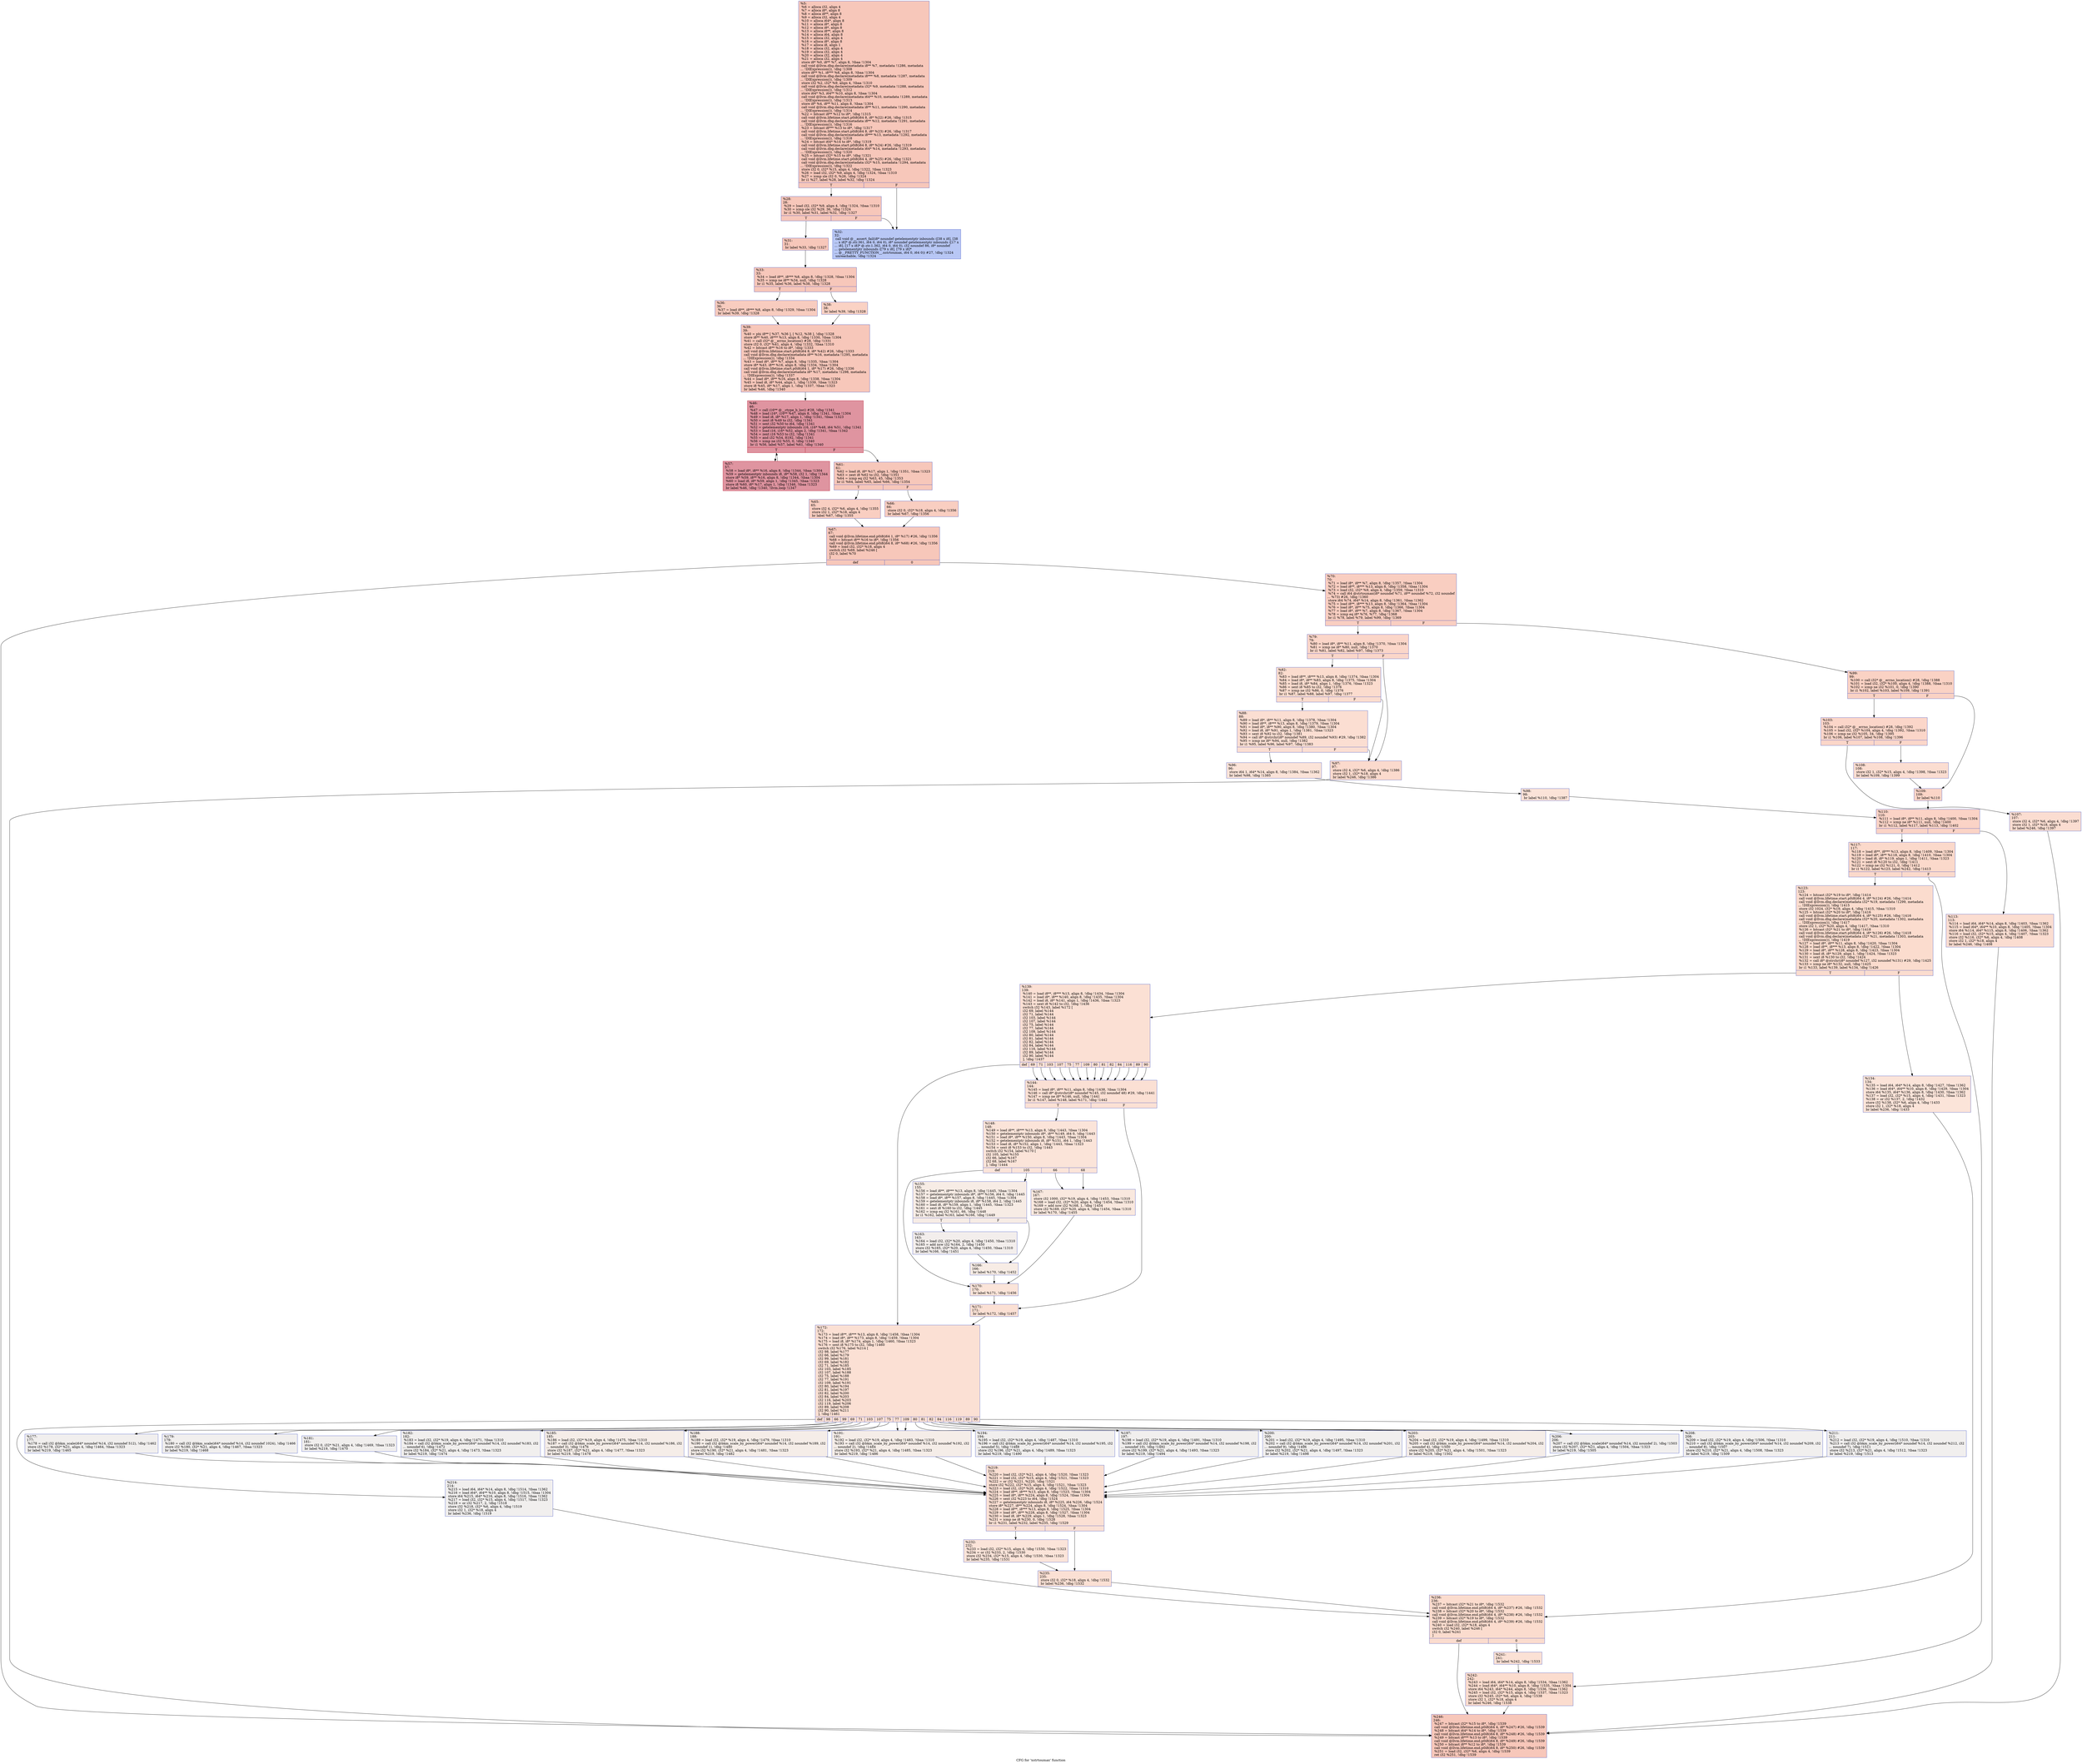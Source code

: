 digraph "CFG for 'xstrtoumax' function" {
	label="CFG for 'xstrtoumax' function";

	Node0x2744ed0 [shape=record,color="#3d50c3ff", style=filled, fillcolor="#ec7f6370",label="{%5:\l  %6 = alloca i32, align 4\l  %7 = alloca i8*, align 8\l  %8 = alloca i8**, align 8\l  %9 = alloca i32, align 4\l  %10 = alloca i64*, align 8\l  %11 = alloca i8*, align 8\l  %12 = alloca i8*, align 8\l  %13 = alloca i8**, align 8\l  %14 = alloca i64, align 8\l  %15 = alloca i32, align 4\l  %16 = alloca i8*, align 8\l  %17 = alloca i8, align 1\l  %18 = alloca i32, align 4\l  %19 = alloca i32, align 4\l  %20 = alloca i32, align 4\l  %21 = alloca i32, align 4\l  store i8* %0, i8** %7, align 8, !tbaa !1304\l  call void @llvm.dbg.declare(metadata i8** %7, metadata !1286, metadata\l... !DIExpression()), !dbg !1308\l  store i8** %1, i8*** %8, align 8, !tbaa !1304\l  call void @llvm.dbg.declare(metadata i8*** %8, metadata !1287, metadata\l... !DIExpression()), !dbg !1309\l  store i32 %2, i32* %9, align 4, !tbaa !1310\l  call void @llvm.dbg.declare(metadata i32* %9, metadata !1288, metadata\l... !DIExpression()), !dbg !1312\l  store i64* %3, i64** %10, align 8, !tbaa !1304\l  call void @llvm.dbg.declare(metadata i64** %10, metadata !1289, metadata\l... !DIExpression()), !dbg !1313\l  store i8* %4, i8** %11, align 8, !tbaa !1304\l  call void @llvm.dbg.declare(metadata i8** %11, metadata !1290, metadata\l... !DIExpression()), !dbg !1314\l  %22 = bitcast i8** %12 to i8*, !dbg !1315\l  call void @llvm.lifetime.start.p0i8(i64 8, i8* %22) #26, !dbg !1315\l  call void @llvm.dbg.declare(metadata i8** %12, metadata !1291, metadata\l... !DIExpression()), !dbg !1316\l  %23 = bitcast i8*** %13 to i8*, !dbg !1317\l  call void @llvm.lifetime.start.p0i8(i64 8, i8* %23) #26, !dbg !1317\l  call void @llvm.dbg.declare(metadata i8*** %13, metadata !1292, metadata\l... !DIExpression()), !dbg !1318\l  %24 = bitcast i64* %14 to i8*, !dbg !1319\l  call void @llvm.lifetime.start.p0i8(i64 8, i8* %24) #26, !dbg !1319\l  call void @llvm.dbg.declare(metadata i64* %14, metadata !1293, metadata\l... !DIExpression()), !dbg !1320\l  %25 = bitcast i32* %15 to i8*, !dbg !1321\l  call void @llvm.lifetime.start.p0i8(i64 4, i8* %25) #26, !dbg !1321\l  call void @llvm.dbg.declare(metadata i32* %15, metadata !1294, metadata\l... !DIExpression()), !dbg !1322\l  store i32 0, i32* %15, align 4, !dbg !1322, !tbaa !1323\l  %26 = load i32, i32* %9, align 4, !dbg !1324, !tbaa !1310\l  %27 = icmp sle i32 0, %26, !dbg !1324\l  br i1 %27, label %28, label %32, !dbg !1324\l|{<s0>T|<s1>F}}"];
	Node0x2744ed0:s0 -> Node0x2746ce0;
	Node0x2744ed0:s1 -> Node0x2746d80;
	Node0x2746ce0 [shape=record,color="#3d50c3ff", style=filled, fillcolor="#ec7f6370",label="{%28:\l28:                                               \l  %29 = load i32, i32* %9, align 4, !dbg !1324, !tbaa !1310\l  %30 = icmp sle i32 %29, 36, !dbg !1324\l  br i1 %30, label %31, label %32, !dbg !1327\l|{<s0>T|<s1>F}}"];
	Node0x2746ce0:s0 -> Node0x2746d30;
	Node0x2746ce0:s1 -> Node0x2746d80;
	Node0x2746d30 [shape=record,color="#3d50c3ff", style=filled, fillcolor="#ec7f6370",label="{%31:\l31:                                               \l  br label %33, !dbg !1327\l}"];
	Node0x2746d30 -> Node0x2746dd0;
	Node0x2746d80 [shape=record,color="#3d50c3ff", style=filled, fillcolor="#5f7fe870",label="{%32:\l32:                                               \l  call void @__assert_fail(i8* noundef getelementptr inbounds ([38 x i8], [38\l... x i8]* @.str.361, i64 0, i64 0), i8* noundef getelementptr inbounds ([17 x\l... i8], [17 x i8]* @.str.1.362, i64 0, i64 0), i32 noundef 86, i8* noundef\l... getelementptr inbounds ([79 x i8], [79 x i8]*\l... @__PRETTY_FUNCTION__.xstrtoumax, i64 0, i64 0)) #27, !dbg !1324\l  unreachable, !dbg !1324\l}"];
	Node0x2746dd0 [shape=record,color="#3d50c3ff", style=filled, fillcolor="#ec7f6370",label="{%33:\l33:                                               \l  %34 = load i8**, i8*** %8, align 8, !dbg !1328, !tbaa !1304\l  %35 = icmp ne i8** %34, null, !dbg !1328\l  br i1 %35, label %36, label %38, !dbg !1328\l|{<s0>T|<s1>F}}"];
	Node0x2746dd0:s0 -> Node0x2746e20;
	Node0x2746dd0:s1 -> Node0x2746e70;
	Node0x2746e20 [shape=record,color="#3d50c3ff", style=filled, fillcolor="#f08b6e70",label="{%36:\l36:                                               \l  %37 = load i8**, i8*** %8, align 8, !dbg !1329, !tbaa !1304\l  br label %39, !dbg !1328\l}"];
	Node0x2746e20 -> Node0x2746ec0;
	Node0x2746e70 [shape=record,color="#3d50c3ff", style=filled, fillcolor="#f4987a70",label="{%38:\l38:                                               \l  br label %39, !dbg !1328\l}"];
	Node0x2746e70 -> Node0x2746ec0;
	Node0x2746ec0 [shape=record,color="#3d50c3ff", style=filled, fillcolor="#ec7f6370",label="{%39:\l39:                                               \l  %40 = phi i8** [ %37, %36 ], [ %12, %38 ], !dbg !1328\l  store i8** %40, i8*** %13, align 8, !dbg !1330, !tbaa !1304\l  %41 = call i32* @__errno_location() #28, !dbg !1331\l  store i32 0, i32* %41, align 4, !dbg !1332, !tbaa !1310\l  %42 = bitcast i8** %16 to i8*, !dbg !1333\l  call void @llvm.lifetime.start.p0i8(i64 8, i8* %42) #26, !dbg !1333\l  call void @llvm.dbg.declare(metadata i8** %16, metadata !1295, metadata\l... !DIExpression()), !dbg !1334\l  %43 = load i8*, i8** %7, align 8, !dbg !1335, !tbaa !1304\l  store i8* %43, i8** %16, align 8, !dbg !1334, !tbaa !1304\l  call void @llvm.lifetime.start.p0i8(i64 1, i8* %17) #26, !dbg !1336\l  call void @llvm.dbg.declare(metadata i8* %17, metadata !1298, metadata\l... !DIExpression()), !dbg !1337\l  %44 = load i8*, i8** %16, align 8, !dbg !1338, !tbaa !1304\l  %45 = load i8, i8* %44, align 1, !dbg !1339, !tbaa !1323\l  store i8 %45, i8* %17, align 1, !dbg !1337, !tbaa !1323\l  br label %46, !dbg !1340\l}"];
	Node0x2746ec0 -> Node0x2746f10;
	Node0x2746f10 [shape=record,color="#b70d28ff", style=filled, fillcolor="#b70d2870",label="{%46:\l46:                                               \l  %47 = call i16** @__ctype_b_loc() #28, !dbg !1341\l  %48 = load i16*, i16** %47, align 8, !dbg !1341, !tbaa !1304\l  %49 = load i8, i8* %17, align 1, !dbg !1341, !tbaa !1323\l  %50 = zext i8 %49 to i32, !dbg !1341\l  %51 = sext i32 %50 to i64, !dbg !1341\l  %52 = getelementptr inbounds i16, i16* %48, i64 %51, !dbg !1341\l  %53 = load i16, i16* %52, align 2, !dbg !1341, !tbaa !1342\l  %54 = zext i16 %53 to i32, !dbg !1341\l  %55 = and i32 %54, 8192, !dbg !1341\l  %56 = icmp ne i32 %55, 0, !dbg !1340\l  br i1 %56, label %57, label %61, !dbg !1340\l|{<s0>T|<s1>F}}"];
	Node0x2746f10:s0 -> Node0x2746f60;
	Node0x2746f10:s1 -> Node0x2746fb0;
	Node0x2746f60 [shape=record,color="#b70d28ff", style=filled, fillcolor="#b70d2870",label="{%57:\l57:                                               \l  %58 = load i8*, i8** %16, align 8, !dbg !1344, !tbaa !1304\l  %59 = getelementptr inbounds i8, i8* %58, i32 1, !dbg !1344\l  store i8* %59, i8** %16, align 8, !dbg !1344, !tbaa !1304\l  %60 = load i8, i8* %59, align 1, !dbg !1345, !tbaa !1323\l  store i8 %60, i8* %17, align 1, !dbg !1346, !tbaa !1323\l  br label %46, !dbg !1340, !llvm.loop !1347\l}"];
	Node0x2746f60 -> Node0x2746f10;
	Node0x2746fb0 [shape=record,color="#3d50c3ff", style=filled, fillcolor="#ec7f6370",label="{%61:\l61:                                               \l  %62 = load i8, i8* %17, align 1, !dbg !1351, !tbaa !1323\l  %63 = zext i8 %62 to i32, !dbg !1351\l  %64 = icmp eq i32 %63, 45, !dbg !1353\l  br i1 %64, label %65, label %66, !dbg !1354\l|{<s0>T|<s1>F}}"];
	Node0x2746fb0:s0 -> Node0x2747000;
	Node0x2746fb0:s1 -> Node0x2747050;
	Node0x2747000 [shape=record,color="#3d50c3ff", style=filled, fillcolor="#f2907270",label="{%65:\l65:                                               \l  store i32 4, i32* %6, align 4, !dbg !1355\l  store i32 1, i32* %18, align 4\l  br label %67, !dbg !1355\l}"];
	Node0x2747000 -> Node0x27470a0;
	Node0x2747050 [shape=record,color="#3d50c3ff", style=filled, fillcolor="#f2907270",label="{%66:\l66:                                               \l  store i32 0, i32* %18, align 4, !dbg !1356\l  br label %67, !dbg !1356\l}"];
	Node0x2747050 -> Node0x27470a0;
	Node0x27470a0 [shape=record,color="#3d50c3ff", style=filled, fillcolor="#ec7f6370",label="{%67:\l67:                                               \l  call void @llvm.lifetime.end.p0i8(i64 1, i8* %17) #26, !dbg !1356\l  %68 = bitcast i8** %16 to i8*, !dbg !1356\l  call void @llvm.lifetime.end.p0i8(i64 8, i8* %68) #26, !dbg !1356\l  %69 = load i32, i32* %18, align 4\l  switch i32 %69, label %246 [\l    i32 0, label %70\l  ]\l|{<s0>def|<s1>0}}"];
	Node0x27470a0:s0 -> Node0x2747ff0;
	Node0x27470a0:s1 -> Node0x27470f0;
	Node0x27470f0 [shape=record,color="#3d50c3ff", style=filled, fillcolor="#f2907270",label="{%70:\l70:                                               \l  %71 = load i8*, i8** %7, align 8, !dbg !1357, !tbaa !1304\l  %72 = load i8**, i8*** %13, align 8, !dbg !1358, !tbaa !1304\l  %73 = load i32, i32* %9, align 4, !dbg !1359, !tbaa !1310\l  %74 = call i64 @strtoumax(i8* noundef %71, i8** noundef %72, i32 noundef\l... %73) #26, !dbg !1360\l  store i64 %74, i64* %14, align 8, !dbg !1361, !tbaa !1362\l  %75 = load i8**, i8*** %13, align 8, !dbg !1364, !tbaa !1304\l  %76 = load i8*, i8** %75, align 8, !dbg !1366, !tbaa !1304\l  %77 = load i8*, i8** %7, align 8, !dbg !1367, !tbaa !1304\l  %78 = icmp eq i8* %76, %77, !dbg !1368\l  br i1 %78, label %79, label %99, !dbg !1369\l|{<s0>T|<s1>F}}"];
	Node0x27470f0:s0 -> Node0x2747140;
	Node0x27470f0:s1 -> Node0x2747320;
	Node0x2747140 [shape=record,color="#3d50c3ff", style=filled, fillcolor="#f6a38570",label="{%79:\l79:                                               \l  %80 = load i8*, i8** %11, align 8, !dbg !1370, !tbaa !1304\l  %81 = icmp ne i8* %80, null, !dbg !1370\l  br i1 %81, label %82, label %97, !dbg !1373\l|{<s0>T|<s1>F}}"];
	Node0x2747140:s0 -> Node0x2747190;
	Node0x2747140:s1 -> Node0x2747280;
	Node0x2747190 [shape=record,color="#3d50c3ff", style=filled, fillcolor="#f7af9170",label="{%82:\l82:                                               \l  %83 = load i8**, i8*** %13, align 8, !dbg !1374, !tbaa !1304\l  %84 = load i8*, i8** %83, align 8, !dbg !1375, !tbaa !1304\l  %85 = load i8, i8* %84, align 1, !dbg !1376, !tbaa !1323\l  %86 = sext i8 %85 to i32, !dbg !1376\l  %87 = icmp ne i32 %86, 0, !dbg !1376\l  br i1 %87, label %88, label %97, !dbg !1377\l|{<s0>T|<s1>F}}"];
	Node0x2747190:s0 -> Node0x27471e0;
	Node0x2747190:s1 -> Node0x2747280;
	Node0x27471e0 [shape=record,color="#3d50c3ff", style=filled, fillcolor="#f7b59970",label="{%88:\l88:                                               \l  %89 = load i8*, i8** %11, align 8, !dbg !1378, !tbaa !1304\l  %90 = load i8**, i8*** %13, align 8, !dbg !1379, !tbaa !1304\l  %91 = load i8*, i8** %90, align 8, !dbg !1380, !tbaa !1304\l  %92 = load i8, i8* %91, align 1, !dbg !1381, !tbaa !1323\l  %93 = sext i8 %92 to i32, !dbg !1381\l  %94 = call i8* @strchr(i8* noundef %89, i32 noundef %93) #29, !dbg !1382\l  %95 = icmp ne i8* %94, null, !dbg !1382\l  br i1 %95, label %96, label %97, !dbg !1383\l|{<s0>T|<s1>F}}"];
	Node0x27471e0:s0 -> Node0x2747230;
	Node0x27471e0:s1 -> Node0x2747280;
	Node0x2747230 [shape=record,color="#3d50c3ff", style=filled, fillcolor="#f6bfa670",label="{%96:\l96:                                               \l  store i64 1, i64* %14, align 8, !dbg !1384, !tbaa !1362\l  br label %98, !dbg !1385\l}"];
	Node0x2747230 -> Node0x27472d0;
	Node0x2747280 [shape=record,color="#3d50c3ff", style=filled, fillcolor="#f7ac8e70",label="{%97:\l97:                                               \l  store i32 4, i32* %6, align 4, !dbg !1386\l  store i32 1, i32* %18, align 4\l  br label %246, !dbg !1386\l}"];
	Node0x2747280 -> Node0x2747ff0;
	Node0x27472d0 [shape=record,color="#3d50c3ff", style=filled, fillcolor="#f6bfa670",label="{%98:\l98:                                               \l  br label %110, !dbg !1387\l}"];
	Node0x27472d0 -> Node0x27474b0;
	Node0x2747320 [shape=record,color="#3d50c3ff", style=filled, fillcolor="#f4987a70",label="{%99:\l99:                                               \l  %100 = call i32* @__errno_location() #28, !dbg !1388\l  %101 = load i32, i32* %100, align 4, !dbg !1388, !tbaa !1310\l  %102 = icmp ne i32 %101, 0, !dbg !1390\l  br i1 %102, label %103, label %109, !dbg !1391\l|{<s0>T|<s1>F}}"];
	Node0x2747320:s0 -> Node0x2747370;
	Node0x2747320:s1 -> Node0x2747460;
	Node0x2747370 [shape=record,color="#3d50c3ff", style=filled, fillcolor="#f6a38570",label="{%103:\l103:                                              \l  %104 = call i32* @__errno_location() #28, !dbg !1392\l  %105 = load i32, i32* %104, align 4, !dbg !1392, !tbaa !1310\l  %106 = icmp ne i32 %105, 34, !dbg !1395\l  br i1 %106, label %107, label %108, !dbg !1396\l|{<s0>T|<s1>F}}"];
	Node0x2747370:s0 -> Node0x27473c0;
	Node0x2747370:s1 -> Node0x2747410;
	Node0x27473c0 [shape=record,color="#3d50c3ff", style=filled, fillcolor="#f7b39670",label="{%107:\l107:                                              \l  store i32 4, i32* %6, align 4, !dbg !1397\l  store i32 1, i32* %18, align 4\l  br label %246, !dbg !1397\l}"];
	Node0x27473c0 -> Node0x2747ff0;
	Node0x2747410 [shape=record,color="#3d50c3ff", style=filled, fillcolor="#f7b39670",label="{%108:\l108:                                              \l  store i32 1, i32* %15, align 4, !dbg !1398, !tbaa !1323\l  br label %109, !dbg !1399\l}"];
	Node0x2747410 -> Node0x2747460;
	Node0x2747460 [shape=record,color="#3d50c3ff", style=filled, fillcolor="#f5a08170",label="{%109:\l109:                                              \l  br label %110\l}"];
	Node0x2747460 -> Node0x27474b0;
	Node0x27474b0 [shape=record,color="#3d50c3ff", style=filled, fillcolor="#f59c7d70",label="{%110:\l110:                                              \l  %111 = load i8*, i8** %11, align 8, !dbg !1400, !tbaa !1304\l  %112 = icmp ne i8* %111, null, !dbg !1400\l  br i1 %112, label %117, label %113, !dbg !1402\l|{<s0>T|<s1>F}}"];
	Node0x27474b0:s0 -> Node0x2747550;
	Node0x27474b0:s1 -> Node0x2747500;
	Node0x2747500 [shape=record,color="#3d50c3ff", style=filled, fillcolor="#f7b39670",label="{%113:\l113:                                              \l  %114 = load i64, i64* %14, align 8, !dbg !1403, !tbaa !1362\l  %115 = load i64*, i64** %10, align 8, !dbg !1405, !tbaa !1304\l  store i64 %114, i64* %115, align 8, !dbg !1406, !tbaa !1362\l  %116 = load i32, i32* %15, align 4, !dbg !1407, !tbaa !1323\l  store i32 %116, i32* %6, align 4, !dbg !1408\l  store i32 1, i32* %18, align 4\l  br label %246, !dbg !1408\l}"];
	Node0x2747500 -> Node0x2747ff0;
	Node0x2747550 [shape=record,color="#3d50c3ff", style=filled, fillcolor="#f7a88970",label="{%117:\l117:                                              \l  %118 = load i8**, i8*** %13, align 8, !dbg !1409, !tbaa !1304\l  %119 = load i8*, i8** %118, align 8, !dbg !1410, !tbaa !1304\l  %120 = load i8, i8* %119, align 1, !dbg !1411, !tbaa !1323\l  %121 = sext i8 %120 to i32, !dbg !1411\l  %122 = icmp ne i32 %121, 0, !dbg !1412\l  br i1 %122, label %123, label %242, !dbg !1413\l|{<s0>T|<s1>F}}"];
	Node0x2747550:s0 -> Node0x27475a0;
	Node0x2747550:s1 -> Node0x2747fa0;
	Node0x27475a0 [shape=record,color="#3d50c3ff", style=filled, fillcolor="#f7af9170",label="{%123:\l123:                                              \l  %124 = bitcast i32* %19 to i8*, !dbg !1414\l  call void @llvm.lifetime.start.p0i8(i64 4, i8* %124) #26, !dbg !1414\l  call void @llvm.dbg.declare(metadata i32* %19, metadata !1299, metadata\l... !DIExpression()), !dbg !1415\l  store i32 1024, i32* %19, align 4, !dbg !1415, !tbaa !1310\l  %125 = bitcast i32* %20 to i8*, !dbg !1416\l  call void @llvm.lifetime.start.p0i8(i64 4, i8* %125) #26, !dbg !1416\l  call void @llvm.dbg.declare(metadata i32* %20, metadata !1302, metadata\l... !DIExpression()), !dbg !1417\l  store i32 1, i32* %20, align 4, !dbg !1417, !tbaa !1310\l  %126 = bitcast i32* %21 to i8*, !dbg !1418\l  call void @llvm.lifetime.start.p0i8(i64 4, i8* %126) #26, !dbg !1418\l  call void @llvm.dbg.declare(metadata i32* %21, metadata !1303, metadata\l... !DIExpression()), !dbg !1419\l  %127 = load i8*, i8** %11, align 8, !dbg !1420, !tbaa !1304\l  %128 = load i8**, i8*** %13, align 8, !dbg !1422, !tbaa !1304\l  %129 = load i8*, i8** %128, align 8, !dbg !1423, !tbaa !1304\l  %130 = load i8, i8* %129, align 1, !dbg !1424, !tbaa !1323\l  %131 = sext i8 %130 to i32, !dbg !1424\l  %132 = call i8* @strchr(i8* noundef %127, i32 noundef %131) #29, !dbg !1425\l  %133 = icmp ne i8* %132, null, !dbg !1425\l  br i1 %133, label %139, label %134, !dbg !1426\l|{<s0>T|<s1>F}}"];
	Node0x27475a0:s0 -> Node0x2747640;
	Node0x27475a0:s1 -> Node0x27475f0;
	Node0x27475f0 [shape=record,color="#3d50c3ff", style=filled, fillcolor="#f5c1a970",label="{%134:\l134:                                              \l  %135 = load i64, i64* %14, align 8, !dbg !1427, !tbaa !1362\l  %136 = load i64*, i64** %10, align 8, !dbg !1429, !tbaa !1304\l  store i64 %135, i64* %136, align 8, !dbg !1430, !tbaa !1362\l  %137 = load i32, i32* %15, align 4, !dbg !1431, !tbaa !1323\l  %138 = or i32 %137, 2, !dbg !1432\l  store i32 %138, i32* %6, align 4, !dbg !1433\l  store i32 1, i32* %18, align 4\l  br label %236, !dbg !1433\l}"];
	Node0x27475f0 -> Node0x2747f00;
	Node0x2747640 [shape=record,color="#3d50c3ff", style=filled, fillcolor="#f7b99e70",label="{%139:\l139:                                              \l  %140 = load i8**, i8*** %13, align 8, !dbg !1434, !tbaa !1304\l  %141 = load i8*, i8** %140, align 8, !dbg !1435, !tbaa !1304\l  %142 = load i8, i8* %141, align 1, !dbg !1436, !tbaa !1323\l  %143 = sext i8 %142 to i32, !dbg !1436\l  switch i32 %143, label %172 [\l    i32 69, label %144\l    i32 71, label %144\l    i32 103, label %144\l    i32 107, label %144\l    i32 75, label %144\l    i32 77, label %144\l    i32 109, label %144\l    i32 80, label %144\l    i32 81, label %144\l    i32 82, label %144\l    i32 84, label %144\l    i32 116, label %144\l    i32 89, label %144\l    i32 90, label %144\l  ], !dbg !1437\l|{<s0>def|<s1>69|<s2>71|<s3>103|<s4>107|<s5>75|<s6>77|<s7>109|<s8>80|<s9>81|<s10>82|<s11>84|<s12>116|<s13>89|<s14>90}}"];
	Node0x2747640:s0 -> Node0x2747910;
	Node0x2747640:s1 -> Node0x2747690;
	Node0x2747640:s2 -> Node0x2747690;
	Node0x2747640:s3 -> Node0x2747690;
	Node0x2747640:s4 -> Node0x2747690;
	Node0x2747640:s5 -> Node0x2747690;
	Node0x2747640:s6 -> Node0x2747690;
	Node0x2747640:s7 -> Node0x2747690;
	Node0x2747640:s8 -> Node0x2747690;
	Node0x2747640:s9 -> Node0x2747690;
	Node0x2747640:s10 -> Node0x2747690;
	Node0x2747640:s11 -> Node0x2747690;
	Node0x2747640:s12 -> Node0x2747690;
	Node0x2747640:s13 -> Node0x2747690;
	Node0x2747640:s14 -> Node0x2747690;
	Node0x2747690 [shape=record,color="#3d50c3ff", style=filled, fillcolor="#f7b99e70",label="{%144:\l144:                                              \l  %145 = load i8*, i8** %11, align 8, !dbg !1438, !tbaa !1304\l  %146 = call i8* @strchr(i8* noundef %145, i32 noundef 48) #29, !dbg !1441\l  %147 = icmp ne i8* %146, null, !dbg !1441\l  br i1 %147, label %148, label %171, !dbg !1442\l|{<s0>T|<s1>F}}"];
	Node0x2747690:s0 -> Node0x27476e0;
	Node0x2747690:s1 -> Node0x27478c0;
	Node0x27476e0 [shape=record,color="#3d50c3ff", style=filled, fillcolor="#f5c1a970",label="{%148:\l148:                                              \l  %149 = load i8**, i8*** %13, align 8, !dbg !1443, !tbaa !1304\l  %150 = getelementptr inbounds i8*, i8** %149, i64 0, !dbg !1443\l  %151 = load i8*, i8** %150, align 8, !dbg !1443, !tbaa !1304\l  %152 = getelementptr inbounds i8, i8* %151, i64 1, !dbg !1443\l  %153 = load i8, i8* %152, align 1, !dbg !1443, !tbaa !1323\l  %154 = sext i8 %153 to i32, !dbg !1443\l  switch i32 %154, label %170 [\l    i32 105, label %155\l    i32 66, label %167\l    i32 68, label %167\l  ], !dbg !1444\l|{<s0>def|<s1>105|<s2>66|<s3>68}}"];
	Node0x27476e0:s0 -> Node0x2747870;
	Node0x27476e0:s1 -> Node0x2747730;
	Node0x27476e0:s2 -> Node0x2747820;
	Node0x27476e0:s3 -> Node0x2747820;
	Node0x2747730 [shape=record,color="#3d50c3ff", style=filled, fillcolor="#ecd3c570",label="{%155:\l155:                                              \l  %156 = load i8**, i8*** %13, align 8, !dbg !1445, !tbaa !1304\l  %157 = getelementptr inbounds i8*, i8** %156, i64 0, !dbg !1445\l  %158 = load i8*, i8** %157, align 8, !dbg !1445, !tbaa !1304\l  %159 = getelementptr inbounds i8, i8* %158, i64 2, !dbg !1445\l  %160 = load i8, i8* %159, align 1, !dbg !1445, !tbaa !1323\l  %161 = sext i8 %160 to i32, !dbg !1445\l  %162 = icmp eq i32 %161, 66, !dbg !1448\l  br i1 %162, label %163, label %166, !dbg !1449\l|{<s0>T|<s1>F}}"];
	Node0x2747730:s0 -> Node0x2747780;
	Node0x2747730:s1 -> Node0x27477d0;
	Node0x2747780 [shape=record,color="#3d50c3ff", style=filled, fillcolor="#e3d9d370",label="{%163:\l163:                                              \l  %164 = load i32, i32* %20, align 4, !dbg !1450, !tbaa !1310\l  %165 = add nsw i32 %164, 2, !dbg !1450\l  store i32 %165, i32* %20, align 4, !dbg !1450, !tbaa !1310\l  br label %166, !dbg !1451\l}"];
	Node0x2747780 -> Node0x27477d0;
	Node0x27477d0 [shape=record,color="#3d50c3ff", style=filled, fillcolor="#ecd3c570",label="{%166:\l166:                                              \l  br label %170, !dbg !1452\l}"];
	Node0x27477d0 -> Node0x2747870;
	Node0x2747820 [shape=record,color="#3d50c3ff", style=filled, fillcolor="#f2cab570",label="{%167:\l167:                                              \l  store i32 1000, i32* %19, align 4, !dbg !1453, !tbaa !1310\l  %168 = load i32, i32* %20, align 4, !dbg !1454, !tbaa !1310\l  %169 = add nsw i32 %168, 1, !dbg !1454\l  store i32 %169, i32* %20, align 4, !dbg !1454, !tbaa !1310\l  br label %170, !dbg !1455\l}"];
	Node0x2747820 -> Node0x2747870;
	Node0x2747870 [shape=record,color="#3d50c3ff", style=filled, fillcolor="#f5c1a970",label="{%170:\l170:                                              \l  br label %171, !dbg !1456\l}"];
	Node0x2747870 -> Node0x27478c0;
	Node0x27478c0 [shape=record,color="#3d50c3ff", style=filled, fillcolor="#f7b99e70",label="{%171:\l171:                                              \l  br label %172, !dbg !1457\l}"];
	Node0x27478c0 -> Node0x2747910;
	Node0x2747910 [shape=record,color="#3d50c3ff", style=filled, fillcolor="#f7b99e70",label="{%172:\l172:                                              \l  %173 = load i8**, i8*** %13, align 8, !dbg !1458, !tbaa !1304\l  %174 = load i8*, i8** %173, align 8, !dbg !1459, !tbaa !1304\l  %175 = load i8, i8* %174, align 1, !dbg !1460, !tbaa !1323\l  %176 = sext i8 %175 to i32, !dbg !1460\l  switch i32 %176, label %214 [\l    i32 98, label %177\l    i32 66, label %179\l    i32 99, label %181\l    i32 69, label %182\l    i32 71, label %185\l    i32 103, label %185\l    i32 107, label %188\l    i32 75, label %188\l    i32 77, label %191\l    i32 109, label %191\l    i32 80, label %194\l    i32 81, label %197\l    i32 82, label %200\l    i32 84, label %203\l    i32 116, label %203\l    i32 119, label %206\l    i32 89, label %208\l    i32 90, label %211\l  ], !dbg !1461\l|{<s0>def|<s1>98|<s2>66|<s3>99|<s4>69|<s5>71|<s6>103|<s7>107|<s8>75|<s9>77|<s10>109|<s11>80|<s12>81|<s13>82|<s14>84|<s15>116|<s16>119|<s17>89|<s18>90}}"];
	Node0x2747910:s0 -> Node0x2747dc0;
	Node0x2747910:s1 -> Node0x2747960;
	Node0x2747910:s2 -> Node0x27479b0;
	Node0x2747910:s3 -> Node0x2747a00;
	Node0x2747910:s4 -> Node0x2747a50;
	Node0x2747910:s5 -> Node0x2747aa0;
	Node0x2747910:s6 -> Node0x2747aa0;
	Node0x2747910:s7 -> Node0x2747af0;
	Node0x2747910:s8 -> Node0x2747af0;
	Node0x2747910:s9 -> Node0x2747b40;
	Node0x2747910:s10 -> Node0x2747b40;
	Node0x2747910:s11 -> Node0x2747b90;
	Node0x2747910:s12 -> Node0x2747be0;
	Node0x2747910:s13 -> Node0x2747c30;
	Node0x2747910:s14 -> Node0x2747c80;
	Node0x2747910:s15 -> Node0x2747c80;
	Node0x2747910:s16 -> Node0x2747cd0;
	Node0x2747910:s17 -> Node0x2747d20;
	Node0x2747910:s18 -> Node0x2747d70;
	Node0x2747960 [shape=record,color="#3d50c3ff", style=filled, fillcolor="#e0dbd870",label="{%177:\l177:                                              \l  %178 = call i32 @bkm_scale(i64* noundef %14, i32 noundef 512), !dbg !1462\l  store i32 %178, i32* %21, align 4, !dbg !1464, !tbaa !1323\l  br label %219, !dbg !1465\l}"];
	Node0x2747960 -> Node0x2747e10;
	Node0x27479b0 [shape=record,color="#3d50c3ff", style=filled, fillcolor="#e0dbd870",label="{%179:\l179:                                              \l  %180 = call i32 @bkm_scale(i64* noundef %14, i32 noundef 1024), !dbg !1466\l  store i32 %180, i32* %21, align 4, !dbg !1467, !tbaa !1323\l  br label %219, !dbg !1468\l}"];
	Node0x27479b0 -> Node0x2747e10;
	Node0x2747a00 [shape=record,color="#3d50c3ff", style=filled, fillcolor="#e0dbd870",label="{%181:\l181:                                              \l  store i32 0, i32* %21, align 4, !dbg !1469, !tbaa !1323\l  br label %219, !dbg !1470\l}"];
	Node0x2747a00 -> Node0x2747e10;
	Node0x2747a50 [shape=record,color="#3d50c3ff", style=filled, fillcolor="#e0dbd870",label="{%182:\l182:                                              \l  %183 = load i32, i32* %19, align 4, !dbg !1471, !tbaa !1310\l  %184 = call i32 @bkm_scale_by_power(i64* noundef %14, i32 noundef %183, i32\l... noundef 6), !dbg !1472\l  store i32 %184, i32* %21, align 4, !dbg !1473, !tbaa !1323\l  br label %219, !dbg !1474\l}"];
	Node0x2747a50 -> Node0x2747e10;
	Node0x2747aa0 [shape=record,color="#3d50c3ff", style=filled, fillcolor="#e8d6cc70",label="{%185:\l185:                                              \l  %186 = load i32, i32* %19, align 4, !dbg !1475, !tbaa !1310\l  %187 = call i32 @bkm_scale_by_power(i64* noundef %14, i32 noundef %186, i32\l... noundef 3), !dbg !1476\l  store i32 %187, i32* %21, align 4, !dbg !1477, !tbaa !1323\l  br label %219, !dbg !1478\l}"];
	Node0x2747aa0 -> Node0x2747e10;
	Node0x2747af0 [shape=record,color="#3d50c3ff", style=filled, fillcolor="#e8d6cc70",label="{%188:\l188:                                              \l  %189 = load i32, i32* %19, align 4, !dbg !1479, !tbaa !1310\l  %190 = call i32 @bkm_scale_by_power(i64* noundef %14, i32 noundef %189, i32\l... noundef 1), !dbg !1480\l  store i32 %190, i32* %21, align 4, !dbg !1481, !tbaa !1323\l  br label %219, !dbg !1482\l}"];
	Node0x2747af0 -> Node0x2747e10;
	Node0x2747b40 [shape=record,color="#3d50c3ff", style=filled, fillcolor="#e8d6cc70",label="{%191:\l191:                                              \l  %192 = load i32, i32* %19, align 4, !dbg !1483, !tbaa !1310\l  %193 = call i32 @bkm_scale_by_power(i64* noundef %14, i32 noundef %192, i32\l... noundef 2), !dbg !1484\l  store i32 %193, i32* %21, align 4, !dbg !1485, !tbaa !1323\l  br label %219, !dbg !1486\l}"];
	Node0x2747b40 -> Node0x2747e10;
	Node0x2747b90 [shape=record,color="#3d50c3ff", style=filled, fillcolor="#e0dbd870",label="{%194:\l194:                                              \l  %195 = load i32, i32* %19, align 4, !dbg !1487, !tbaa !1310\l  %196 = call i32 @bkm_scale_by_power(i64* noundef %14, i32 noundef %195, i32\l... noundef 5), !dbg !1488\l  store i32 %196, i32* %21, align 4, !dbg !1489, !tbaa !1323\l  br label %219, !dbg !1490\l}"];
	Node0x2747b90 -> Node0x2747e10;
	Node0x2747be0 [shape=record,color="#3d50c3ff", style=filled, fillcolor="#e0dbd870",label="{%197:\l197:                                              \l  %198 = load i32, i32* %19, align 4, !dbg !1491, !tbaa !1310\l  %199 = call i32 @bkm_scale_by_power(i64* noundef %14, i32 noundef %198, i32\l... noundef 10), !dbg !1492\l  store i32 %199, i32* %21, align 4, !dbg !1493, !tbaa !1323\l  br label %219, !dbg !1494\l}"];
	Node0x2747be0 -> Node0x2747e10;
	Node0x2747c30 [shape=record,color="#3d50c3ff", style=filled, fillcolor="#e0dbd870",label="{%200:\l200:                                              \l  %201 = load i32, i32* %19, align 4, !dbg !1495, !tbaa !1310\l  %202 = call i32 @bkm_scale_by_power(i64* noundef %14, i32 noundef %201, i32\l... noundef 9), !dbg !1496\l  store i32 %202, i32* %21, align 4, !dbg !1497, !tbaa !1323\l  br label %219, !dbg !1498\l}"];
	Node0x2747c30 -> Node0x2747e10;
	Node0x2747c80 [shape=record,color="#3d50c3ff", style=filled, fillcolor="#e8d6cc70",label="{%203:\l203:                                              \l  %204 = load i32, i32* %19, align 4, !dbg !1499, !tbaa !1310\l  %205 = call i32 @bkm_scale_by_power(i64* noundef %14, i32 noundef %204, i32\l... noundef 4), !dbg !1500\l  store i32 %205, i32* %21, align 4, !dbg !1501, !tbaa !1323\l  br label %219, !dbg !1502\l}"];
	Node0x2747c80 -> Node0x2747e10;
	Node0x2747cd0 [shape=record,color="#3d50c3ff", style=filled, fillcolor="#e0dbd870",label="{%206:\l206:                                              \l  %207 = call i32 @bkm_scale(i64* noundef %14, i32 noundef 2), !dbg !1503\l  store i32 %207, i32* %21, align 4, !dbg !1504, !tbaa !1323\l  br label %219, !dbg !1505\l}"];
	Node0x2747cd0 -> Node0x2747e10;
	Node0x2747d20 [shape=record,color="#3d50c3ff", style=filled, fillcolor="#e0dbd870",label="{%208:\l208:                                              \l  %209 = load i32, i32* %19, align 4, !dbg !1506, !tbaa !1310\l  %210 = call i32 @bkm_scale_by_power(i64* noundef %14, i32 noundef %209, i32\l... noundef 8), !dbg !1507\l  store i32 %210, i32* %21, align 4, !dbg !1508, !tbaa !1323\l  br label %219, !dbg !1509\l}"];
	Node0x2747d20 -> Node0x2747e10;
	Node0x2747d70 [shape=record,color="#3d50c3ff", style=filled, fillcolor="#e0dbd870",label="{%211:\l211:                                              \l  %212 = load i32, i32* %19, align 4, !dbg !1510, !tbaa !1310\l  %213 = call i32 @bkm_scale_by_power(i64* noundef %14, i32 noundef %212, i32\l... noundef 7), !dbg !1511\l  store i32 %213, i32* %21, align 4, !dbg !1512, !tbaa !1323\l  br label %219, !dbg !1513\l}"];
	Node0x2747d70 -> Node0x2747e10;
	Node0x2747dc0 [shape=record,color="#3d50c3ff", style=filled, fillcolor="#e0dbd870",label="{%214:\l214:                                              \l  %215 = load i64, i64* %14, align 8, !dbg !1514, !tbaa !1362\l  %216 = load i64*, i64** %10, align 8, !dbg !1515, !tbaa !1304\l  store i64 %215, i64* %216, align 8, !dbg !1516, !tbaa !1362\l  %217 = load i32, i32* %15, align 4, !dbg !1517, !tbaa !1323\l  %218 = or i32 %217, 2, !dbg !1518\l  store i32 %218, i32* %6, align 4, !dbg !1519\l  store i32 1, i32* %18, align 4\l  br label %236, !dbg !1519\l}"];
	Node0x2747dc0 -> Node0x2747f00;
	Node0x2747e10 [shape=record,color="#3d50c3ff", style=filled, fillcolor="#f7b99e70",label="{%219:\l219:                                              \l  %220 = load i32, i32* %21, align 4, !dbg !1520, !tbaa !1323\l  %221 = load i32, i32* %15, align 4, !dbg !1521, !tbaa !1323\l  %222 = or i32 %221, %220, !dbg !1521\l  store i32 %222, i32* %15, align 4, !dbg !1521, !tbaa !1323\l  %223 = load i32, i32* %20, align 4, !dbg !1522, !tbaa !1310\l  %224 = load i8**, i8*** %13, align 8, !dbg !1523, !tbaa !1304\l  %225 = load i8*, i8** %224, align 8, !dbg !1524, !tbaa !1304\l  %226 = sext i32 %223 to i64, !dbg !1524\l  %227 = getelementptr inbounds i8, i8* %225, i64 %226, !dbg !1524\l  store i8* %227, i8** %224, align 8, !dbg !1524, !tbaa !1304\l  %228 = load i8**, i8*** %13, align 8, !dbg !1525, !tbaa !1304\l  %229 = load i8*, i8** %228, align 8, !dbg !1527, !tbaa !1304\l  %230 = load i8, i8* %229, align 1, !dbg !1528, !tbaa !1323\l  %231 = icmp ne i8 %230, 0, !dbg !1528\l  br i1 %231, label %232, label %235, !dbg !1529\l|{<s0>T|<s1>F}}"];
	Node0x2747e10:s0 -> Node0x2747e60;
	Node0x2747e10:s1 -> Node0x2747eb0;
	Node0x2747e60 [shape=record,color="#3d50c3ff", style=filled, fillcolor="#f5c1a970",label="{%232:\l232:                                              \l  %233 = load i32, i32* %15, align 4, !dbg !1530, !tbaa !1323\l  %234 = or i32 %233, 2, !dbg !1530\l  store i32 %234, i32* %15, align 4, !dbg !1530, !tbaa !1323\l  br label %235, !dbg !1531\l}"];
	Node0x2747e60 -> Node0x2747eb0;
	Node0x2747eb0 [shape=record,color="#3d50c3ff", style=filled, fillcolor="#f7b99e70",label="{%235:\l235:                                              \l  store i32 0, i32* %18, align 4, !dbg !1532\l  br label %236, !dbg !1532\l}"];
	Node0x2747eb0 -> Node0x2747f00;
	Node0x2747f00 [shape=record,color="#3d50c3ff", style=filled, fillcolor="#f7af9170",label="{%236:\l236:                                              \l  %237 = bitcast i32* %21 to i8*, !dbg !1532\l  call void @llvm.lifetime.end.p0i8(i64 4, i8* %237) #26, !dbg !1532\l  %238 = bitcast i32* %20 to i8*, !dbg !1532\l  call void @llvm.lifetime.end.p0i8(i64 4, i8* %238) #26, !dbg !1532\l  %239 = bitcast i32* %19 to i8*, !dbg !1532\l  call void @llvm.lifetime.end.p0i8(i64 4, i8* %239) #26, !dbg !1532\l  %240 = load i32, i32* %18, align 4\l  switch i32 %240, label %246 [\l    i32 0, label %241\l  ]\l|{<s0>def|<s1>0}}"];
	Node0x2747f00:s0 -> Node0x2747ff0;
	Node0x2747f00:s1 -> Node0x2747f50;
	Node0x2747f50 [shape=record,color="#3d50c3ff", style=filled, fillcolor="#f7bca170",label="{%241:\l241:                                              \l  br label %242, !dbg !1533\l}"];
	Node0x2747f50 -> Node0x2747fa0;
	Node0x2747fa0 [shape=record,color="#3d50c3ff", style=filled, fillcolor="#f7af9170",label="{%242:\l242:                                              \l  %243 = load i64, i64* %14, align 8, !dbg !1534, !tbaa !1362\l  %244 = load i64*, i64** %10, align 8, !dbg !1535, !tbaa !1304\l  store i64 %243, i64* %244, align 8, !dbg !1536, !tbaa !1362\l  %245 = load i32, i32* %15, align 4, !dbg !1537, !tbaa !1323\l  store i32 %245, i32* %6, align 4, !dbg !1538\l  store i32 1, i32* %18, align 4\l  br label %246, !dbg !1538\l}"];
	Node0x2747fa0 -> Node0x2747ff0;
	Node0x2747ff0 [shape=record,color="#3d50c3ff", style=filled, fillcolor="#ec7f6370",label="{%246:\l246:                                              \l  %247 = bitcast i32* %15 to i8*, !dbg !1539\l  call void @llvm.lifetime.end.p0i8(i64 4, i8* %247) #26, !dbg !1539\l  %248 = bitcast i64* %14 to i8*, !dbg !1539\l  call void @llvm.lifetime.end.p0i8(i64 8, i8* %248) #26, !dbg !1539\l  %249 = bitcast i8*** %13 to i8*, !dbg !1539\l  call void @llvm.lifetime.end.p0i8(i64 8, i8* %249) #26, !dbg !1539\l  %250 = bitcast i8** %12 to i8*, !dbg !1539\l  call void @llvm.lifetime.end.p0i8(i64 8, i8* %250) #26, !dbg !1539\l  %251 = load i32, i32* %6, align 4, !dbg !1539\l  ret i32 %251, !dbg !1539\l}"];
}
